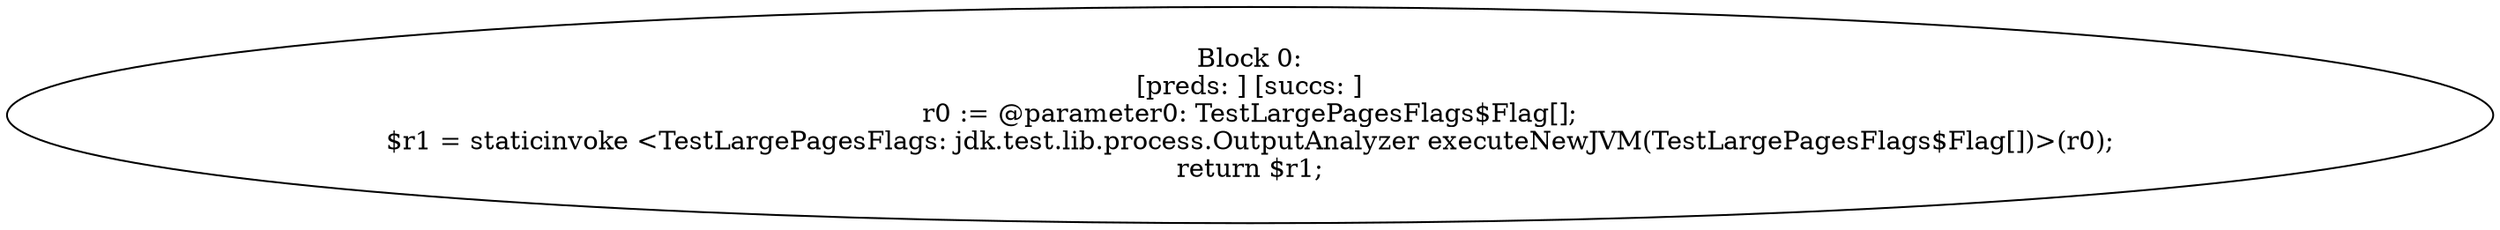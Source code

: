 digraph "unitGraph" {
    "Block 0:
[preds: ] [succs: ]
r0 := @parameter0: TestLargePagesFlags$Flag[];
$r1 = staticinvoke <TestLargePagesFlags: jdk.test.lib.process.OutputAnalyzer executeNewJVM(TestLargePagesFlags$Flag[])>(r0);
return $r1;
"
}
